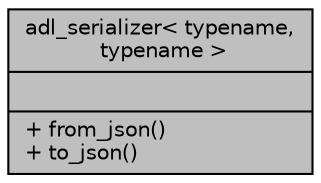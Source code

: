 digraph "adl_serializer&lt; typename, typename &gt;"
{
 // LATEX_PDF_SIZE
  edge [fontname="Helvetica",fontsize="10",labelfontname="Helvetica",labelfontsize="10"];
  node [fontname="Helvetica",fontsize="10",shape=record];
  Node1 [label="{adl_serializer\< typename,\l typename \>\n||+ from_json()\l+ to_json()\l}",height=0.2,width=0.4,color="black", fillcolor="grey75", style="filled", fontcolor="black",tooltip="default JSONSerializer template argument"];
}
